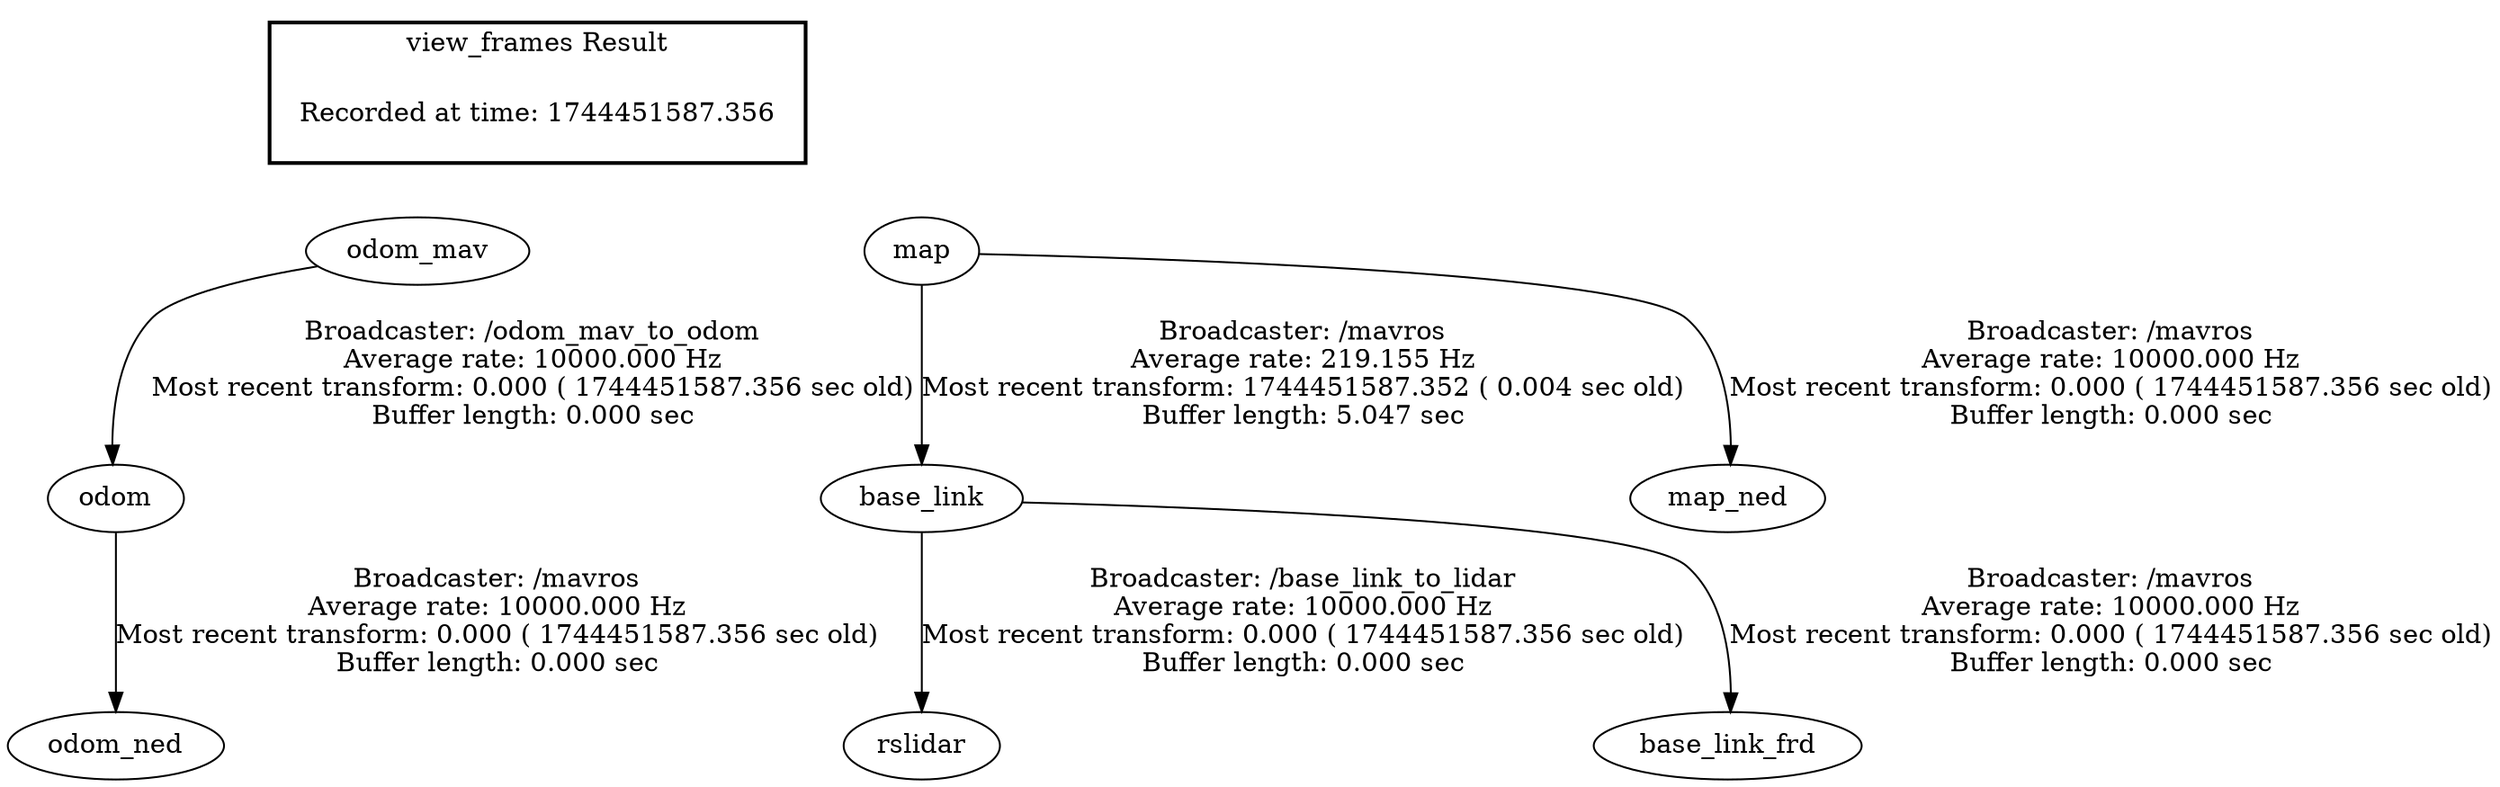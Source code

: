 digraph G {
"odom_mav" -> "odom"[label="Broadcaster: /odom_mav_to_odom\nAverage rate: 10000.000 Hz\nMost recent transform: 0.000 ( 1744451587.356 sec old)\nBuffer length: 0.000 sec\n"];
"base_link" -> "rslidar"[label="Broadcaster: /base_link_to_lidar\nAverage rate: 10000.000 Hz\nMost recent transform: 0.000 ( 1744451587.356 sec old)\nBuffer length: 0.000 sec\n"];
"map" -> "base_link"[label="Broadcaster: /mavros\nAverage rate: 219.155 Hz\nMost recent transform: 1744451587.352 ( 0.004 sec old)\nBuffer length: 5.047 sec\n"];
"map" -> "map_ned"[label="Broadcaster: /mavros\nAverage rate: 10000.000 Hz\nMost recent transform: 0.000 ( 1744451587.356 sec old)\nBuffer length: 0.000 sec\n"];
"odom" -> "odom_ned"[label="Broadcaster: /mavros\nAverage rate: 10000.000 Hz\nMost recent transform: 0.000 ( 1744451587.356 sec old)\nBuffer length: 0.000 sec\n"];
"base_link" -> "base_link_frd"[label="Broadcaster: /mavros\nAverage rate: 10000.000 Hz\nMost recent transform: 0.000 ( 1744451587.356 sec old)\nBuffer length: 0.000 sec\n"];
edge [style=invis];
 subgraph cluster_legend { style=bold; color=black; label ="view_frames Result";
"Recorded at time: 1744451587.356"[ shape=plaintext ] ;
 }->"odom_mav";
edge [style=invis];
 subgraph cluster_legend { style=bold; color=black; label ="view_frames Result";
"Recorded at time: 1744451587.356"[ shape=plaintext ] ;
 }->"map";
}